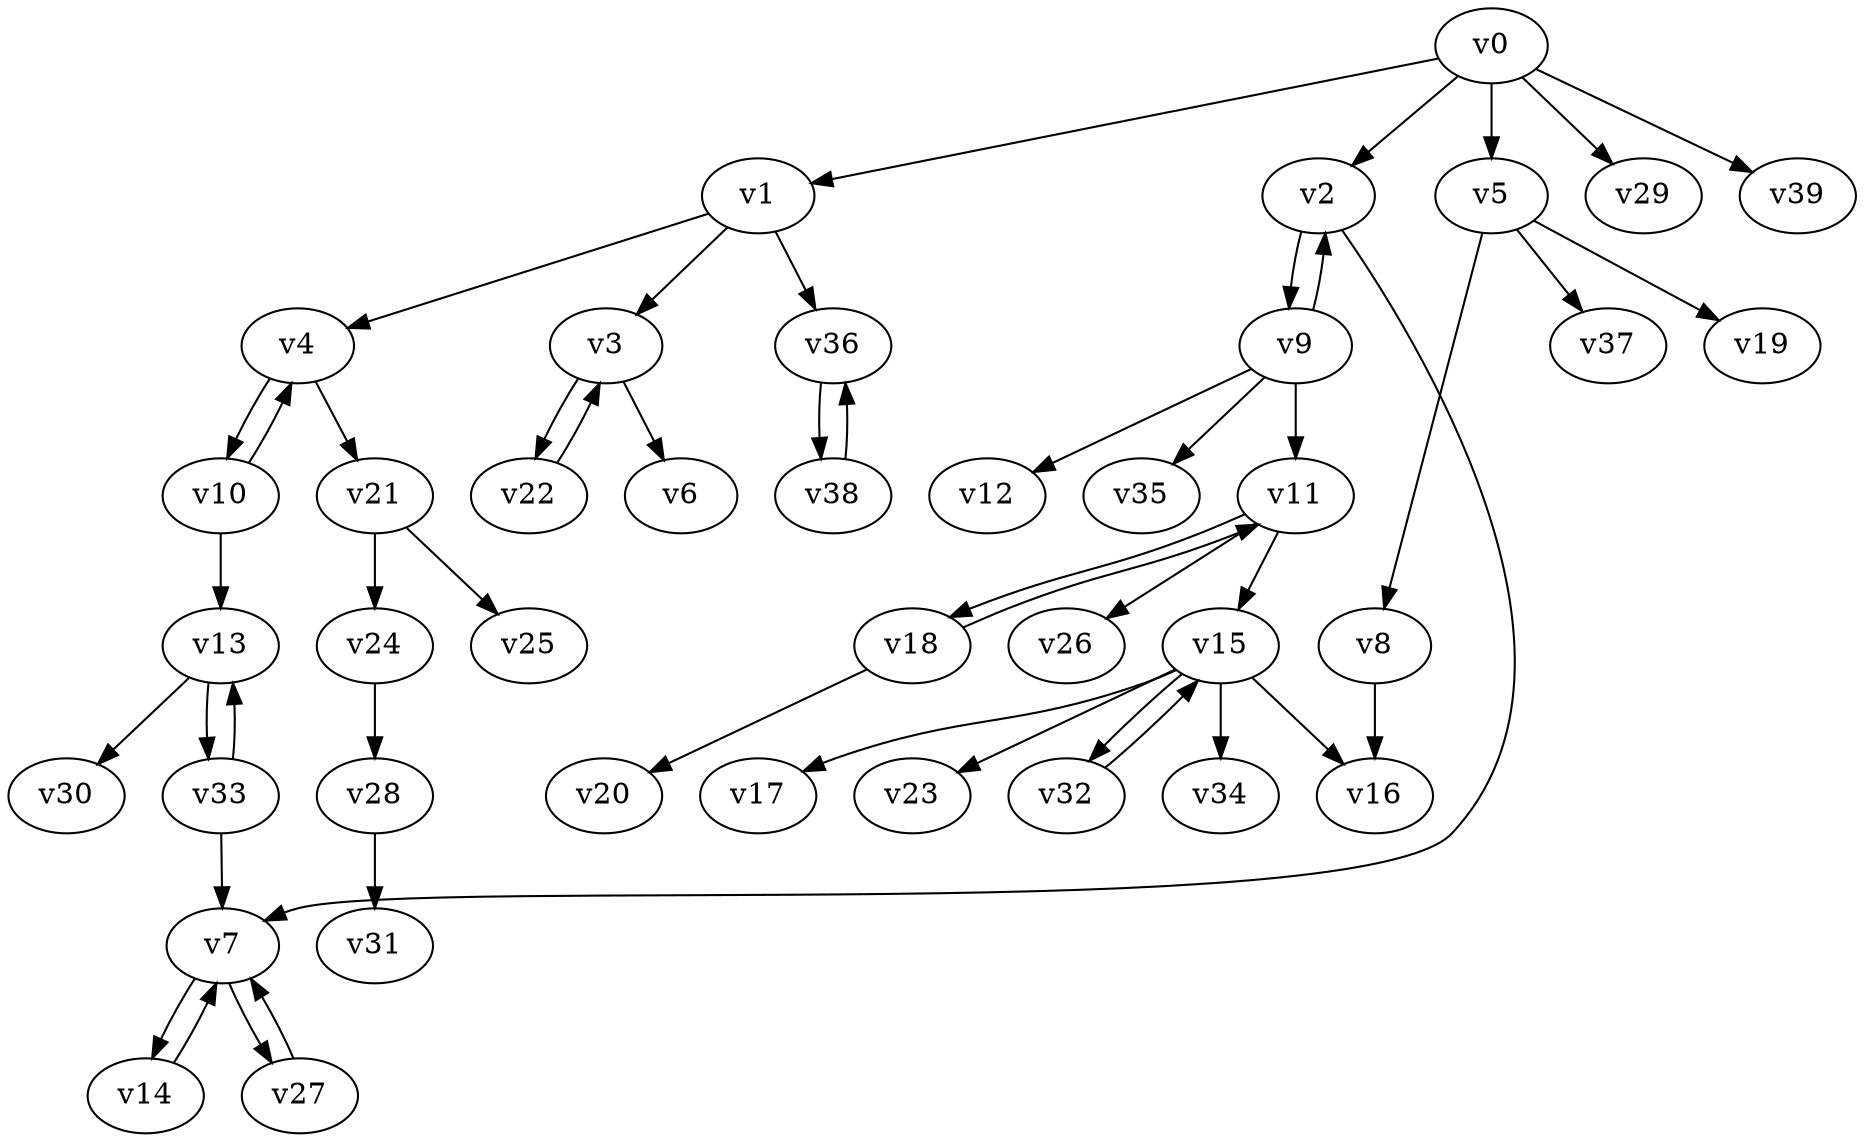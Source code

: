 digraph test049 {
    v0 [name="v0", player=0, weight=3];
    v1 [name="v1", player=1, weight=9];
    v2 [name="v2", player=0, weight=3];
    v3 [name="v3", player=1, weight=12];
    v4 [name="v4", player=0, weight=15];
    v5 [name="v5", player=1, weight=15];
    v6 [name="v6", player=0, weight=12];
    v7 [name="v7", player=1, weight=11];
    v8 [name="v8", player=0, weight=4];
    v9 [name="v9", player=1, weight=7];
    v10 [name="v10", player=0, weight=1];
    v11 [name="v11", player=1, weight=2];
    v12 [name="v12", player=0, weight=17];
    v13 [name="v13", player=1, weight=4];
    v14 [name="v14", player=0, weight=9];
    v15 [name="v15", player=1, weight=5];
    v16 [name="v16", player=0, weight=3];
    v17 [name="v17", player=1, weight=-3];
    v18 [name="v18", player=0, weight=11];
    v19 [name="v19", player=1, weight=1];
    v20 [name="v20", player=0, weight=-2];
    v21 [name="v21", player=1, weight=17];
    v22 [name="v22", player=0, weight=2];
    v23 [name="v23", player=1, weight=4];
    v24 [name="v24", player=0, weight=9];
    v25 [name="v25", player=1, weight=11];
    v26 [name="v26", player=0, weight=11];
    v27 [name="v27", player=1, weight=12];
    v28 [name="v28", player=0, weight=12];
    v29 [name="v29", player=1, weight=4];
    v30 [name="v30", player=0, weight=4];
    v31 [name="v31", player=1, weight=12];
    v32 [name="v32", player=0, weight=7];
    v33 [name="v33", player=1, weight=11];
    v34 [name="v34", player=0, weight=8];
    v35 [name="v35", player=1, weight=15];
    v36 [name="v36", player=0, weight=9];
    v37 [name="v37", player=1, weight=14];
    v38 [name="v38", player=0, weight=12];
    v39 [name="v39", player=1, weight=1];
    v0 -> v1;
    v0 -> v2;
    v1 -> v3;
    v1 -> v4;
    v0 -> v5;
    v3 -> v6;
    v2 -> v7;
    v5 -> v8;
    v2 -> v9;
    v9 -> v2;
    v4 -> v10;
    v10 -> v4;
    v9 -> v11;
    v9 -> v12;
    v10 -> v13;
    v7 -> v14;
    v14 -> v7;
    v11 -> v15;
    v8 -> v16;
    v15 -> v17;
    v11 -> v18;
    v18 -> v11;
    v5 -> v19;
    v18 -> v20;
    v4 -> v21;
    v3 -> v22;
    v22 -> v3;
    v15 -> v23;
    v21 -> v24;
    v21 -> v25;
    v11 -> v26;
    v7 -> v27;
    v27 -> v7;
    v24 -> v28;
    v0 -> v29;
    v13 -> v30;
    v28 -> v31;
    v15 -> v32;
    v32 -> v15;
    v13 -> v33;
    v33 -> v13;
    v15 -> v34;
    v9 -> v35;
    v1 -> v36;
    v5 -> v37;
    v36 -> v38;
    v38 -> v36;
    v0 -> v39;
    v33 -> v7;
    v15 -> v16;
}
